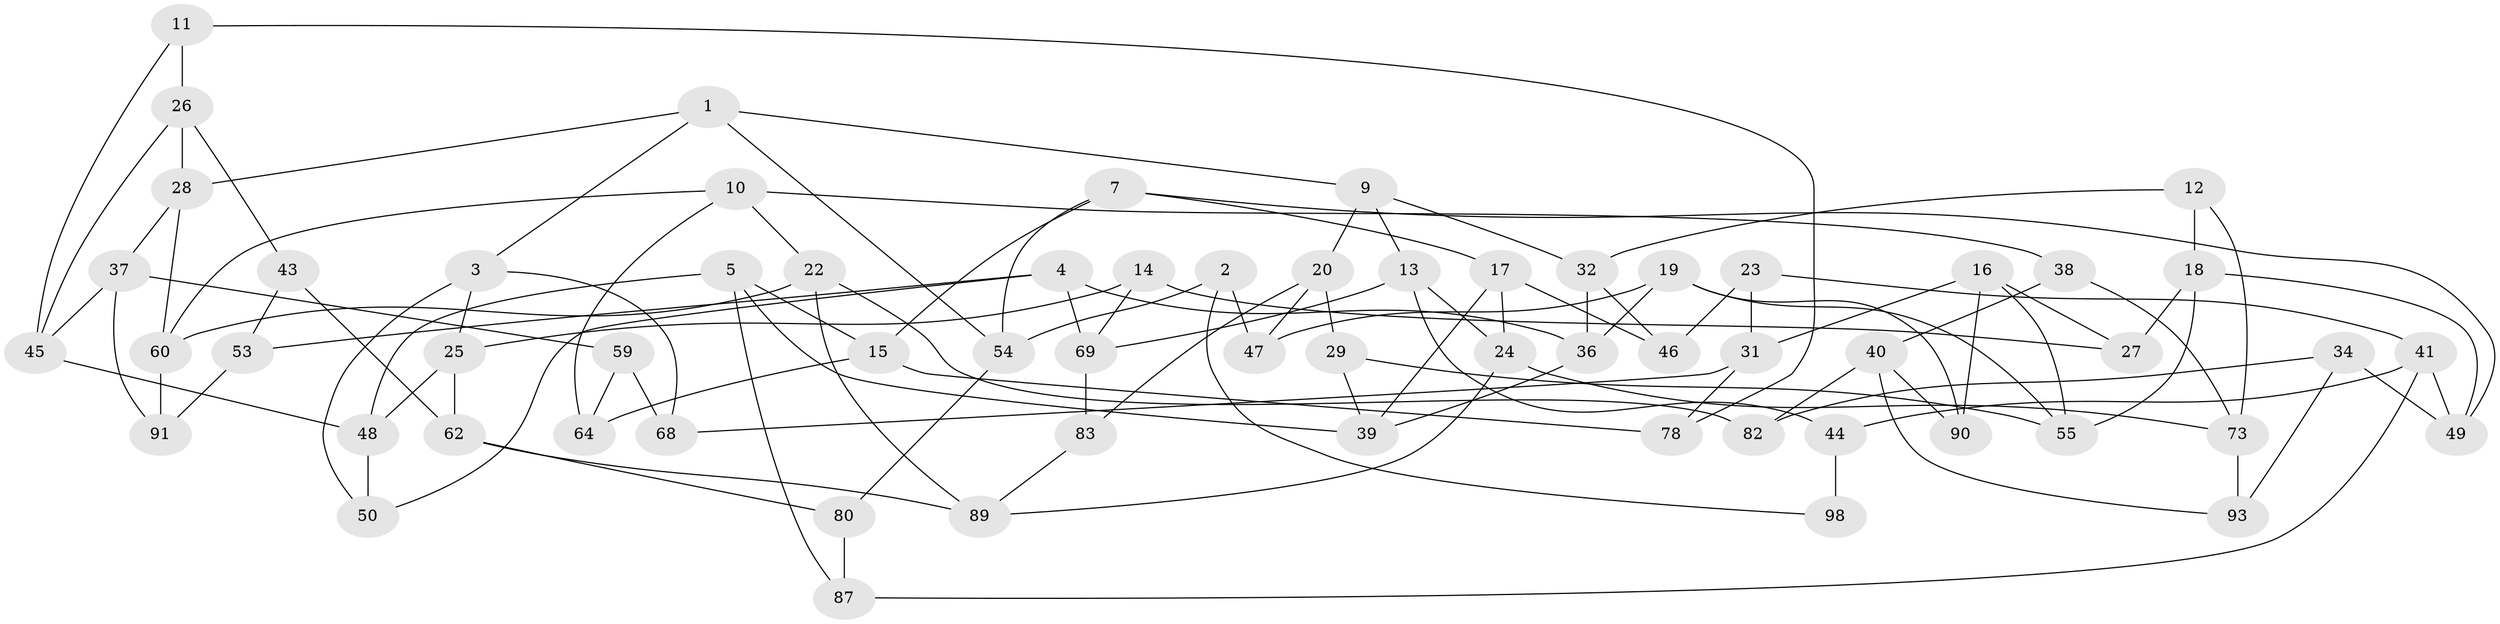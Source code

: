 // original degree distribution, {3: 1.0}
// Generated by graph-tools (version 1.1) at 2025/11/02/21/25 10:11:15]
// undirected, 63 vertices, 112 edges
graph export_dot {
graph [start="1"]
  node [color=gray90,style=filled];
  1 [super="+8"];
  2;
  3 [super="+6"];
  4 [super="+95"];
  5 [super="+21"];
  7 [super="+56"];
  9 [super="+94"];
  10 [super="+71"];
  11;
  12;
  13 [super="+63"];
  14;
  15 [super="+33"];
  16 [super="+96"];
  17 [super="+35"];
  18 [super="+57"];
  19 [super="+75"];
  20 [super="+58"];
  22 [super="+30"];
  23;
  24 [super="+85"];
  25 [super="+100"];
  26 [super="+86"];
  27;
  28 [super="+51"];
  29;
  31 [super="+74"];
  32 [super="+42"];
  34;
  36 [super="+84"];
  37 [super="+52"];
  38;
  39 [super="+79"];
  40 [super="+61"];
  41 [super="+92"];
  43;
  44 [super="+76"];
  45 [super="+77"];
  46;
  47;
  48 [super="+88"];
  49 [super="+72"];
  50;
  53;
  54 [super="+70"];
  55 [super="+67"];
  59;
  60 [super="+66"];
  62 [super="+65"];
  64;
  68;
  69 [super="+81"];
  73 [super="+99"];
  78;
  80;
  82;
  83;
  87;
  89 [super="+97"];
  90;
  91;
  93;
  98;
  1 -- 9;
  1 -- 3;
  1 -- 28;
  1 -- 54;
  2 -- 54;
  2 -- 47;
  2 -- 98;
  3 -- 50;
  3 -- 68;
  3 -- 25;
  4 -- 50;
  4 -- 53;
  4 -- 36;
  4 -- 69;
  5 -- 39;
  5 -- 48;
  5 -- 87;
  5 -- 15;
  7 -- 49;
  7 -- 15;
  7 -- 17;
  7 -- 54;
  9 -- 13;
  9 -- 32;
  9 -- 20;
  10 -- 64;
  10 -- 38;
  10 -- 22;
  10 -- 60;
  11 -- 45;
  11 -- 78;
  11 -- 26;
  12 -- 18;
  12 -- 32;
  12 -- 73;
  13 -- 44;
  13 -- 24;
  13 -- 69;
  14 -- 27;
  14 -- 69;
  14 -- 25;
  15 -- 64;
  15 -- 78;
  16 -- 27;
  16 -- 90;
  16 -- 55;
  16 -- 31;
  17 -- 24;
  17 -- 46;
  17 -- 39;
  18 -- 55;
  18 -- 49;
  18 -- 27;
  19 -- 90;
  19 -- 47;
  19 -- 36;
  19 -- 55;
  20 -- 83;
  20 -- 29;
  20 -- 47;
  22 -- 82;
  22 -- 89;
  22 -- 60;
  23 -- 41;
  23 -- 46;
  23 -- 31;
  24 -- 73;
  24 -- 89;
  25 -- 62;
  25 -- 48;
  26 -- 43;
  26 -- 28;
  26 -- 45;
  28 -- 37;
  28 -- 60;
  29 -- 39;
  29 -- 55;
  31 -- 68;
  31 -- 78;
  32 -- 36;
  32 -- 46;
  34 -- 82;
  34 -- 93;
  34 -- 49;
  36 -- 39;
  37 -- 45;
  37 -- 91;
  37 -- 59;
  38 -- 73;
  38 -- 40;
  40 -- 90;
  40 -- 82;
  40 -- 93;
  41 -- 44;
  41 -- 87;
  41 -- 49;
  43 -- 53;
  43 -- 62;
  44 -- 98 [weight=2];
  45 -- 48;
  48 -- 50;
  53 -- 91;
  54 -- 80;
  59 -- 64;
  59 -- 68;
  60 -- 91;
  62 -- 89;
  62 -- 80;
  69 -- 83;
  73 -- 93;
  80 -- 87;
  83 -- 89;
}
